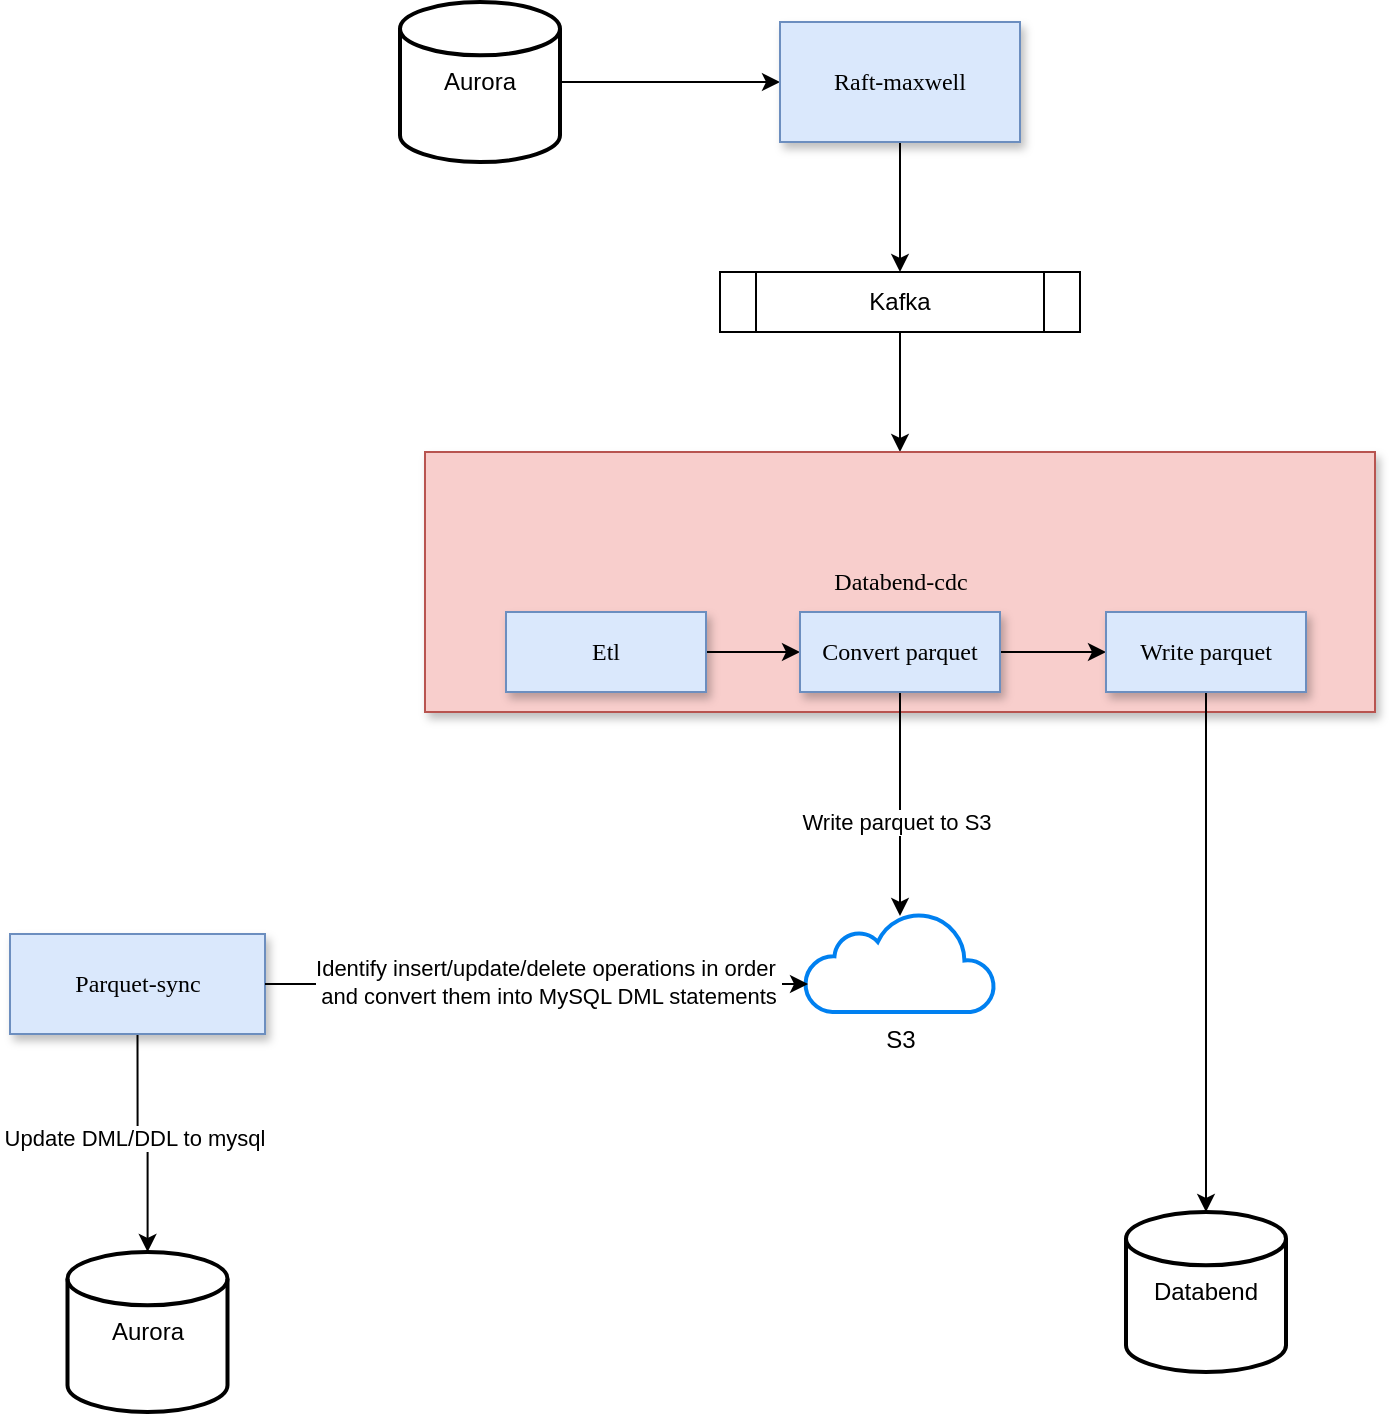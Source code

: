 <mxfile version="27.1.1">
  <diagram name="第 1 页" id="mKnvXgXuS8pGYyAErCx5">
    <mxGraphModel dx="1234" dy="757" grid="1" gridSize="10" guides="1" tooltips="1" connect="1" arrows="1" fold="1" page="1" pageScale="1" pageWidth="1654" pageHeight="1169" math="0" shadow="0">
      <root>
        <mxCell id="0" />
        <mxCell id="1" parent="0" />
        <mxCell id="67hWNu62ocXWBOCx5b0s-8" style="edgeStyle=orthogonalEdgeStyle;rounded=0;orthogonalLoop=1;jettySize=auto;html=1;exitX=1;exitY=0.5;exitDx=0;exitDy=0;exitPerimeter=0;" edge="1" parent="1" source="67hWNu62ocXWBOCx5b0s-1" target="67hWNu62ocXWBOCx5b0s-2">
          <mxGeometry relative="1" as="geometry" />
        </mxCell>
        <mxCell id="67hWNu62ocXWBOCx5b0s-1" value="Aurora" style="strokeWidth=2;html=1;shape=mxgraph.flowchart.database;whiteSpace=wrap;" vertex="1" parent="1">
          <mxGeometry x="545" y="90" width="80" height="80" as="geometry" />
        </mxCell>
        <mxCell id="67hWNu62ocXWBOCx5b0s-11" style="edgeStyle=orthogonalEdgeStyle;rounded=0;orthogonalLoop=1;jettySize=auto;html=1;exitX=0.5;exitY=1;exitDx=0;exitDy=0;" edge="1" parent="1" source="67hWNu62ocXWBOCx5b0s-2" target="67hWNu62ocXWBOCx5b0s-4">
          <mxGeometry relative="1" as="geometry" />
        </mxCell>
        <mxCell id="67hWNu62ocXWBOCx5b0s-2" value="Raft-maxwell" style="rounded=0;whiteSpace=wrap;html=1;fillColor=#dae8fc;strokeColor=#6c8ebf;shadow=1;fontFamily=Tahoma;" vertex="1" parent="1">
          <mxGeometry x="735" y="100" width="120" height="60" as="geometry" />
        </mxCell>
        <mxCell id="67hWNu62ocXWBOCx5b0s-22" style="edgeStyle=orthogonalEdgeStyle;rounded=0;orthogonalLoop=1;jettySize=auto;html=1;exitX=0.5;exitY=1;exitDx=0;exitDy=0;" edge="1" parent="1" source="67hWNu62ocXWBOCx5b0s-3" target="67hWNu62ocXWBOCx5b0s-9">
          <mxGeometry relative="1" as="geometry" />
        </mxCell>
        <mxCell id="67hWNu62ocXWBOCx5b0s-23" value="Update DML/DDL to mysql" style="edgeLabel;html=1;align=center;verticalAlign=middle;resizable=0;points=[];" vertex="1" connectable="0" parent="67hWNu62ocXWBOCx5b0s-22">
          <mxGeometry x="-0.089" y="-2" relative="1" as="geometry">
            <mxPoint as="offset" />
          </mxGeometry>
        </mxCell>
        <mxCell id="67hWNu62ocXWBOCx5b0s-3" value="Parquet-sync" style="rounded=0;whiteSpace=wrap;html=1;fillColor=#dae8fc;strokeColor=#6c8ebf;shadow=1;fontFamily=Tahoma;" vertex="1" parent="1">
          <mxGeometry x="350" y="556" width="127.5" height="50" as="geometry" />
        </mxCell>
        <mxCell id="67hWNu62ocXWBOCx5b0s-12" style="edgeStyle=orthogonalEdgeStyle;rounded=0;orthogonalLoop=1;jettySize=auto;html=1;exitX=0.5;exitY=1;exitDx=0;exitDy=0;" edge="1" parent="1" source="67hWNu62ocXWBOCx5b0s-4" target="67hWNu62ocXWBOCx5b0s-5">
          <mxGeometry relative="1" as="geometry" />
        </mxCell>
        <mxCell id="67hWNu62ocXWBOCx5b0s-4" value="Kafka" style="shape=process;whiteSpace=wrap;html=1;backgroundOutline=1;" vertex="1" parent="1">
          <mxGeometry x="705" y="225" width="180" height="30" as="geometry" />
        </mxCell>
        <mxCell id="67hWNu62ocXWBOCx5b0s-5" value="Databend-cdc" style="rounded=0;whiteSpace=wrap;html=1;fillColor=#f8cecc;strokeColor=#b85450;shadow=1;fontFamily=Tahoma;" vertex="1" parent="1">
          <mxGeometry x="557.5" y="315" width="475" height="130" as="geometry" />
        </mxCell>
        <mxCell id="67hWNu62ocXWBOCx5b0s-7" value="S3" style="html=1;verticalLabelPosition=bottom;align=center;labelBackgroundColor=#ffffff;verticalAlign=top;strokeWidth=2;strokeColor=#0080F0;shadow=0;dashed=0;shape=mxgraph.ios7.icons.cloud;" vertex="1" parent="1">
          <mxGeometry x="747.5" y="545" width="95" height="50" as="geometry" />
        </mxCell>
        <mxCell id="67hWNu62ocXWBOCx5b0s-9" value="Aurora" style="strokeWidth=2;html=1;shape=mxgraph.flowchart.database;whiteSpace=wrap;" vertex="1" parent="1">
          <mxGeometry x="378.75" y="715" width="80" height="80" as="geometry" />
        </mxCell>
        <mxCell id="67hWNu62ocXWBOCx5b0s-10" value="Databend" style="strokeWidth=2;html=1;shape=mxgraph.flowchart.database;whiteSpace=wrap;" vertex="1" parent="1">
          <mxGeometry x="908" y="695" width="80" height="80" as="geometry" />
        </mxCell>
        <mxCell id="67hWNu62ocXWBOCx5b0s-13" style="edgeStyle=orthogonalEdgeStyle;rounded=0;orthogonalLoop=1;jettySize=auto;html=1;entryX=0.5;entryY=0.04;entryDx=0;entryDy=0;entryPerimeter=0;" edge="1" parent="1" source="67hWNu62ocXWBOCx5b0s-25" target="67hWNu62ocXWBOCx5b0s-7">
          <mxGeometry relative="1" as="geometry" />
        </mxCell>
        <mxCell id="67hWNu62ocXWBOCx5b0s-15" value="Write parquet to S3" style="edgeLabel;html=1;align=center;verticalAlign=middle;resizable=0;points=[];" vertex="1" connectable="0" parent="67hWNu62ocXWBOCx5b0s-13">
          <mxGeometry x="0.157" y="-2" relative="1" as="geometry">
            <mxPoint as="offset" />
          </mxGeometry>
        </mxCell>
        <mxCell id="67hWNu62ocXWBOCx5b0s-28" style="edgeStyle=orthogonalEdgeStyle;rounded=0;orthogonalLoop=1;jettySize=auto;html=1;exitX=1;exitY=0.5;exitDx=0;exitDy=0;entryX=0.016;entryY=0.72;entryDx=0;entryDy=0;entryPerimeter=0;" edge="1" parent="1" source="67hWNu62ocXWBOCx5b0s-3" target="67hWNu62ocXWBOCx5b0s-7">
          <mxGeometry relative="1" as="geometry" />
        </mxCell>
        <mxCell id="67hWNu62ocXWBOCx5b0s-31" value="Identify insert/update/delete operations in order&amp;nbsp;&lt;div&gt;and convert them into MySQL DML statements&lt;/div&gt;" style="edgeLabel;html=1;align=center;verticalAlign=middle;resizable=0;points=[];" vertex="1" connectable="0" parent="67hWNu62ocXWBOCx5b0s-28">
          <mxGeometry x="0.042" y="1" relative="1" as="geometry">
            <mxPoint as="offset" />
          </mxGeometry>
        </mxCell>
        <mxCell id="67hWNu62ocXWBOCx5b0s-34" value="" style="edgeStyle=orthogonalEdgeStyle;rounded=0;orthogonalLoop=1;jettySize=auto;html=1;" edge="1" parent="1" source="67hWNu62ocXWBOCx5b0s-24" target="67hWNu62ocXWBOCx5b0s-25">
          <mxGeometry relative="1" as="geometry" />
        </mxCell>
        <mxCell id="67hWNu62ocXWBOCx5b0s-24" value="Etl" style="rounded=0;whiteSpace=wrap;html=1;fillColor=#dae8fc;strokeColor=#6c8ebf;shadow=1;fontFamily=Tahoma;" vertex="1" parent="1">
          <mxGeometry x="598" y="395" width="100" height="40" as="geometry" />
        </mxCell>
        <mxCell id="67hWNu62ocXWBOCx5b0s-35" value="" style="edgeStyle=orthogonalEdgeStyle;rounded=0;orthogonalLoop=1;jettySize=auto;html=1;" edge="1" parent="1" source="67hWNu62ocXWBOCx5b0s-25" target="67hWNu62ocXWBOCx5b0s-26">
          <mxGeometry relative="1" as="geometry" />
        </mxCell>
        <mxCell id="67hWNu62ocXWBOCx5b0s-25" value="Convert parquet" style="rounded=0;whiteSpace=wrap;html=1;fillColor=#dae8fc;strokeColor=#6c8ebf;shadow=1;fontFamily=Tahoma;" vertex="1" parent="1">
          <mxGeometry x="745" y="395" width="100" height="40" as="geometry" />
        </mxCell>
        <mxCell id="67hWNu62ocXWBOCx5b0s-36" style="edgeStyle=orthogonalEdgeStyle;rounded=0;orthogonalLoop=1;jettySize=auto;html=1;exitX=0.5;exitY=1;exitDx=0;exitDy=0;" edge="1" parent="1" source="67hWNu62ocXWBOCx5b0s-26" target="67hWNu62ocXWBOCx5b0s-10">
          <mxGeometry relative="1" as="geometry" />
        </mxCell>
        <mxCell id="67hWNu62ocXWBOCx5b0s-26" value="Write parquet" style="rounded=0;whiteSpace=wrap;html=1;fillColor=#dae8fc;strokeColor=#6c8ebf;shadow=1;fontFamily=Tahoma;" vertex="1" parent="1">
          <mxGeometry x="898" y="395" width="100" height="40" as="geometry" />
        </mxCell>
      </root>
    </mxGraphModel>
  </diagram>
</mxfile>
